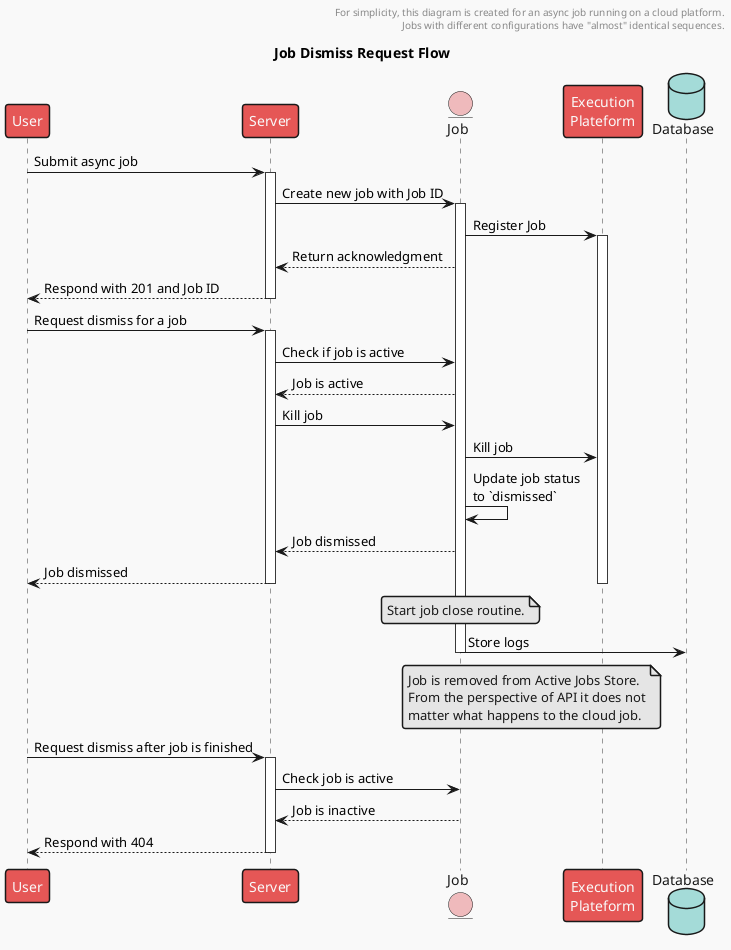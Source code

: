 @startuml dismiss
!theme mars

title Job Dismiss Request Flow
header
    For simplicity, this diagram is created for an async job running on a cloud platform.
    Jobs with different configurations have "almost" identical sequences.
end header

participant User
participant Server
entity Job
participant "Execution\nPlateform"
database Database

User -> Server: Submit async job
activate Server

Server -> Job: Create new job with Job ID
activate Job
Job -> "Execution\nPlateform": Register Job
activate "Execution\nPlateform"

Job --> Server: Return acknowledgment
Server --> User: Respond with 201 and Job ID
deactivate Server

User -> Server: Request dismiss for a job
activate Server
Server -> Job: Check if job is active
Job --> Server: Job is active
Server -> Job: Kill job
Job -> "Execution\nPlateform": Kill job
Job -> Job: Update job status\nto `dismissed`
Job --> Server: Job dismissed
Server --> User: Job dismissed
deactivate Server

note over Job: Start job close routine.
deactivate "Execution\nPlateform"

Job -> Database: Store logs
deactivate Job

note over Job, "Execution\nPlateform": Job is removed from Active Jobs Store.\nFrom the perspective of API it does not\nmatter what happens to the cloud job.

User -> Server: Request dismiss after job is finished
activate Server
Server -> Job: Check job is active
Job --> Server: Job is inactive
Server --> User: Respond with 404
deactivate Server

@enduml
